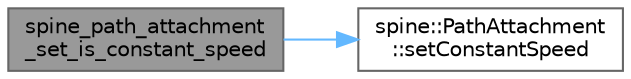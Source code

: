 digraph "spine_path_attachment_set_is_constant_speed"
{
 // LATEX_PDF_SIZE
  bgcolor="transparent";
  edge [fontname=Helvetica,fontsize=10,labelfontname=Helvetica,labelfontsize=10];
  node [fontname=Helvetica,fontsize=10,shape=box,height=0.2,width=0.4];
  rankdir="LR";
  Node1 [id="Node000001",label="spine_path_attachment\l_set_is_constant_speed",height=0.2,width=0.4,color="gray40", fillcolor="grey60", style="filled", fontcolor="black",tooltip=" "];
  Node1 -> Node2 [id="edge1_Node000001_Node000002",color="steelblue1",style="solid",tooltip=" "];
  Node2 [id="Node000002",label="spine::PathAttachment\l::setConstantSpeed",height=0.2,width=0.4,color="grey40", fillcolor="white", style="filled",URL="$classspine_1_1_path_attachment.html#a1c589dc8b4c18f05d920fa854599619f",tooltip=" "];
}
